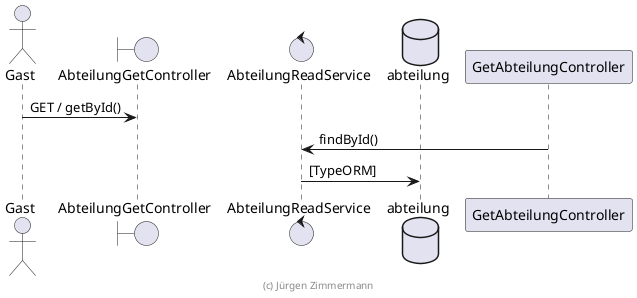 ' Copyright (C) 2023 - present Juergen Zimmermann, Hochschule Karlsruhe
'
' This program is free software: you can redistribute it and/or modify
' it under the terms of the GNU General Public License as published by
' the Free Software Foundation, either version 3 of the License, or
' (at your option) any later version.
'
' This program is distributed in the hope that it will be useful,
' but WITHOUT ANY WARRANTY; without even the implied warranty of
' MERCHANTABILITY or FITNESS FOR A PARTICULAR PURPOSE.  See the
' GNU General Public License for more details.
'
' You should have received a copy of the GNU General Public License
' along with this program.  If not, see <https://www.gnu.org/licenses/>.

' Preview durch <Alt>d

@startuml Sequenzdiagramm

actor Gast

boundary AbteilungGetController
control AbteilungReadService
database abteilung

Gast -> AbteilungGetController : GET / getById()
GetAbteilungController -> AbteilungReadService: findById()
AbteilungReadService -> abteilung: [TypeORM]

footer (c) Jürgen Zimmermann

@enduml
